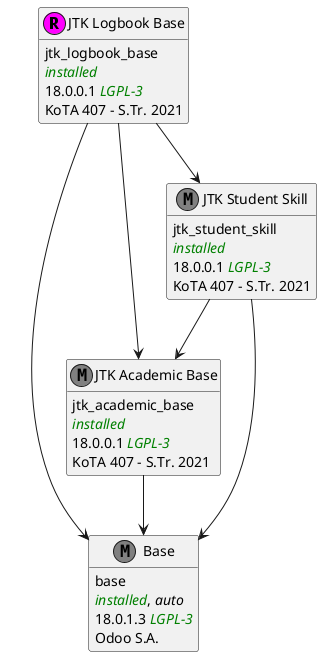 @startuml JTK Logbook Base
!define Root(name,desc) class name as "desc" << (R,magenta) >>
!define App(name,desc) class name as "desc" << (A,orange) >>
!define Module(name,desc) class name as "desc" << (M,grey) >>
!define tech_name(x) <b>x</b>
!define installed(x) <color:green><i>x</i></color>
!define not_installed(x) <color:red><i>x</i></color>
!define free(x) <color:green><i>x</i></color>
!define paid(x) <color:magenta><i>x - paid!</i></color>
!define ee(x) <color:magenta><i>x</i></color>
!define version(x) x
!define author(x) x
hide methods
Root(jtk_logbook_base, "JTK Logbook Base") {
    jtk_logbook_base
    installed(installed)
    version(18.0.0.1) free(LGPL-3)
    KoTA 407 - S.Tr. 2021
}
Module(base, "Base") {
    base
    installed(installed), <i>auto</i>
    version(18.0.1.3) free(LGPL-3)
    Odoo S.A.
}
Module(jtk_academic_base, "JTK Academic Base") {
    jtk_academic_base
    installed(installed)
    version(18.0.0.1) free(LGPL-3)
    KoTA 407 - S.Tr. 2021
}
Module(jtk_student_skill, "JTK Student Skill") {
    jtk_student_skill
    installed(installed)
    version(18.0.0.1) free(LGPL-3)
    KoTA 407 - S.Tr. 2021
}
jtk_logbook_base --> base
jtk_academic_base --> base
jtk_logbook_base --> jtk_academic_base
jtk_student_skill --> base
jtk_student_skill --> jtk_academic_base
jtk_logbook_base --> jtk_student_skill
@enduml